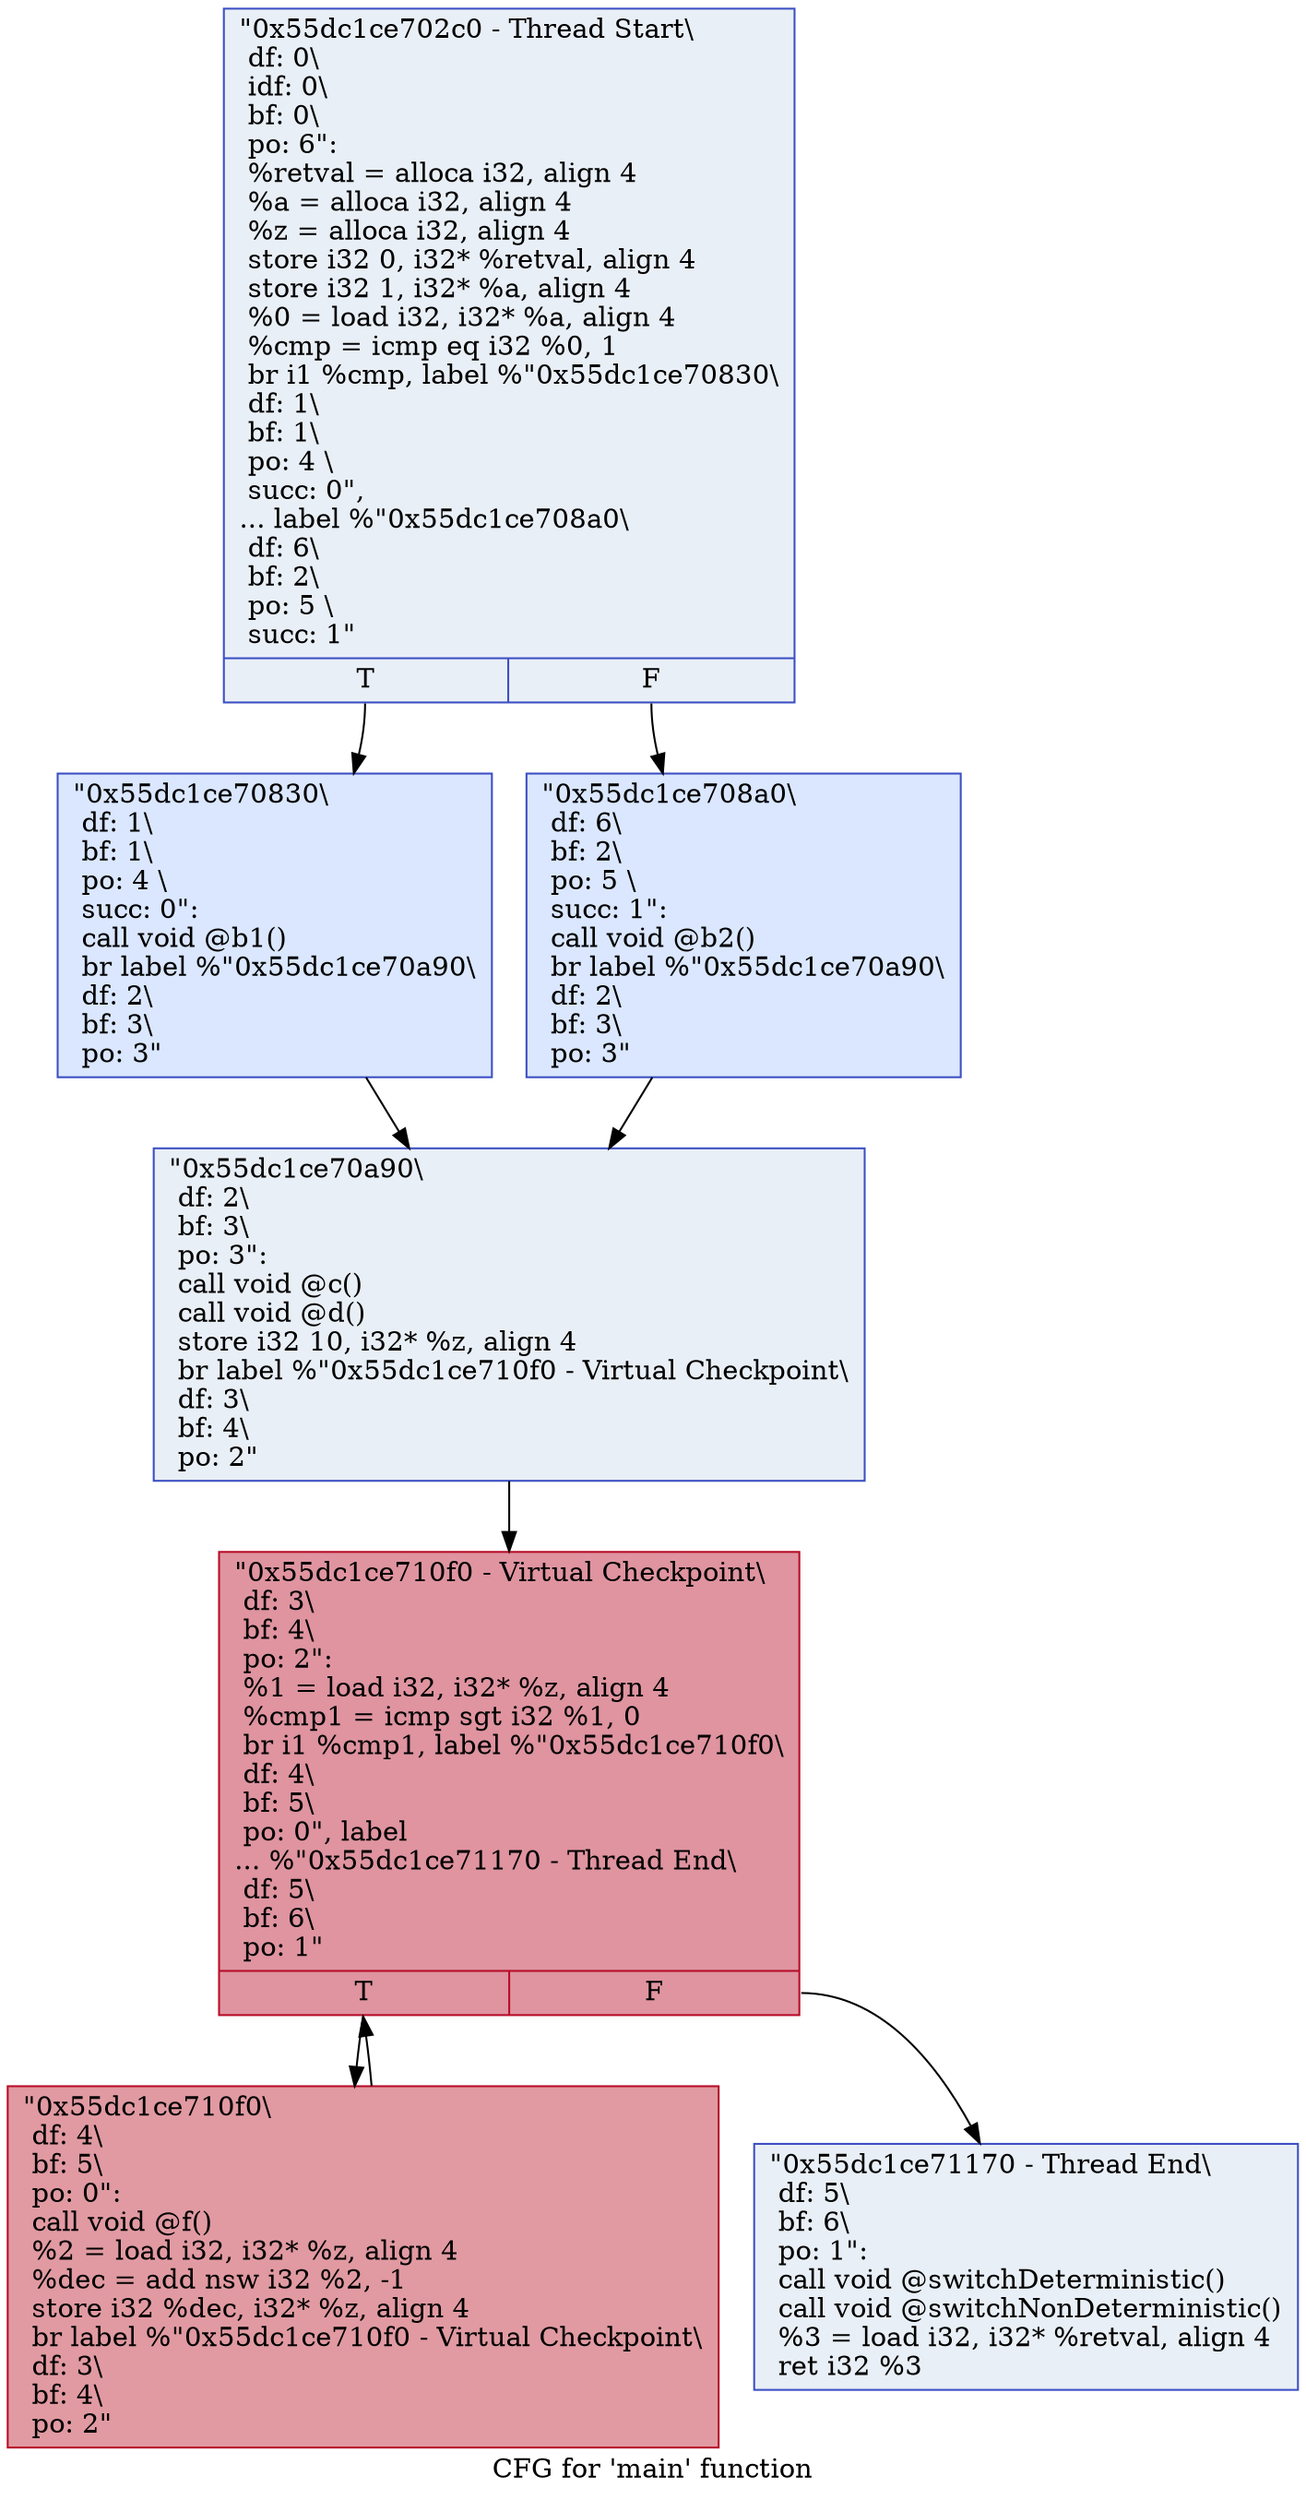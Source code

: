 digraph "CFG for 'main' function" {
	label="CFG for 'main' function";

	Node0x55dc1ce702c0 [shape=record,color="#3d50c3ff", style=filled, fillcolor="#cedaeb70",label="{\"0x55dc1ce702c0 - Thread Start\\\l df: 0\\\l idf: 0\\\l bf: 0\\\l po: 6\":\l  %retval = alloca i32, align 4\l  %a = alloca i32, align 4\l  %z = alloca i32, align 4\l  store i32 0, i32* %retval, align 4\l  store i32 1, i32* %a, align 4\l  %0 = load i32, i32* %a, align 4\l  %cmp = icmp eq i32 %0, 1\l  br i1 %cmp, label %\"0x55dc1ce70830\\\l df: 1\\\l bf: 1\\\l po: 4 \\\l succ: 0\",\l... label %\"0x55dc1ce708a0\\\l df: 6\\\l bf: 2\\\l po: 5 \\\l succ: 1\"\l|{<s0>T|<s1>F}}"];
	Node0x55dc1ce702c0:s0 -> Node0x55dc1ce70830;
	Node0x55dc1ce702c0:s1 -> Node0x55dc1ce708a0;
	Node0x55dc1ce70830 [shape=record,color="#3d50c3ff", style=filled, fillcolor="#abc8fd70",label="{\"0x55dc1ce70830\\\l df: 1\\\l bf: 1\\\l po: 4 \\\l succ: 0\": \l  call void @b1()\l  br label %\"0x55dc1ce70a90\\\l df: 2\\\l bf: 3\\\l po: 3\"\l}"];
	Node0x55dc1ce70830 -> Node0x55dc1ce70a90;
	Node0x55dc1ce708a0 [shape=record,color="#3d50c3ff", style=filled, fillcolor="#abc8fd70",label="{\"0x55dc1ce708a0\\\l df: 6\\\l bf: 2\\\l po: 5 \\\l succ: 1\": \l  call void @b2()\l  br label %\"0x55dc1ce70a90\\\l df: 2\\\l bf: 3\\\l po: 3\"\l}"];
	Node0x55dc1ce708a0 -> Node0x55dc1ce70a90;
	Node0x55dc1ce70a90 [shape=record,color="#3d50c3ff", style=filled, fillcolor="#cedaeb70",label="{\"0x55dc1ce70a90\\\l df: 2\\\l bf: 3\\\l po: 3\":      \l  call void @c()\l  call void @d()\l  store i32 10, i32* %z, align 4\l  br label %\"0x55dc1ce710f0 - Virtual Checkpoint\\\l df: 3\\\l bf: 4\\\l po: 2\"\l}"];
	Node0x55dc1ce70a90 -> Node0x55dc1ce70ee0;
	Node0x55dc1ce70ee0 [shape=record,color="#b70d28ff", style=filled, fillcolor="#b70d2870",label="{\"0x55dc1ce710f0 - Virtual Checkpoint\\\l df: 3\\\l bf: 4\\\l po: 2\": \l  %1 = load i32, i32* %z, align 4\l  %cmp1 = icmp sgt i32 %1, 0\l  br i1 %cmp1, label %\"0x55dc1ce710f0\\\l df: 4\\\l bf: 5\\\l po: 0\", label\l... %\"0x55dc1ce71170 - Thread End\\\l df: 5\\\l bf: 6\\\l po: 1\"\l|{<s0>T|<s1>F}}"];
	Node0x55dc1ce70ee0:s0 -> Node0x55dc1ce710f0;
	Node0x55dc1ce70ee0:s1 -> Node0x55dc1ce71170;
	Node0x55dc1ce710f0 [shape=record,color="#b70d28ff", style=filled, fillcolor="#bb1b2c70",label="{\"0x55dc1ce710f0\\\l df: 4\\\l bf: 5\\\l po: 0\":      \l  call void @f()\l  %2 = load i32, i32* %z, align 4\l  %dec = add nsw i32 %2, -1\l  store i32 %dec, i32* %z, align 4\l  br label %\"0x55dc1ce710f0 - Virtual Checkpoint\\\l df: 3\\\l bf: 4\\\l po: 2\"\l}"];
	Node0x55dc1ce710f0 -> Node0x55dc1ce70ee0;
	Node0x55dc1ce71170 [shape=record,color="#3d50c3ff", style=filled, fillcolor="#cedaeb70",label="{\"0x55dc1ce71170 - Thread End\\\l df: 5\\\l bf: 6\\\l po: 1\": \l  call void @switchDeterministic()\l  call void @switchNonDeterministic()\l  %3 = load i32, i32* %retval, align 4\l  ret i32 %3\l}"];
}

